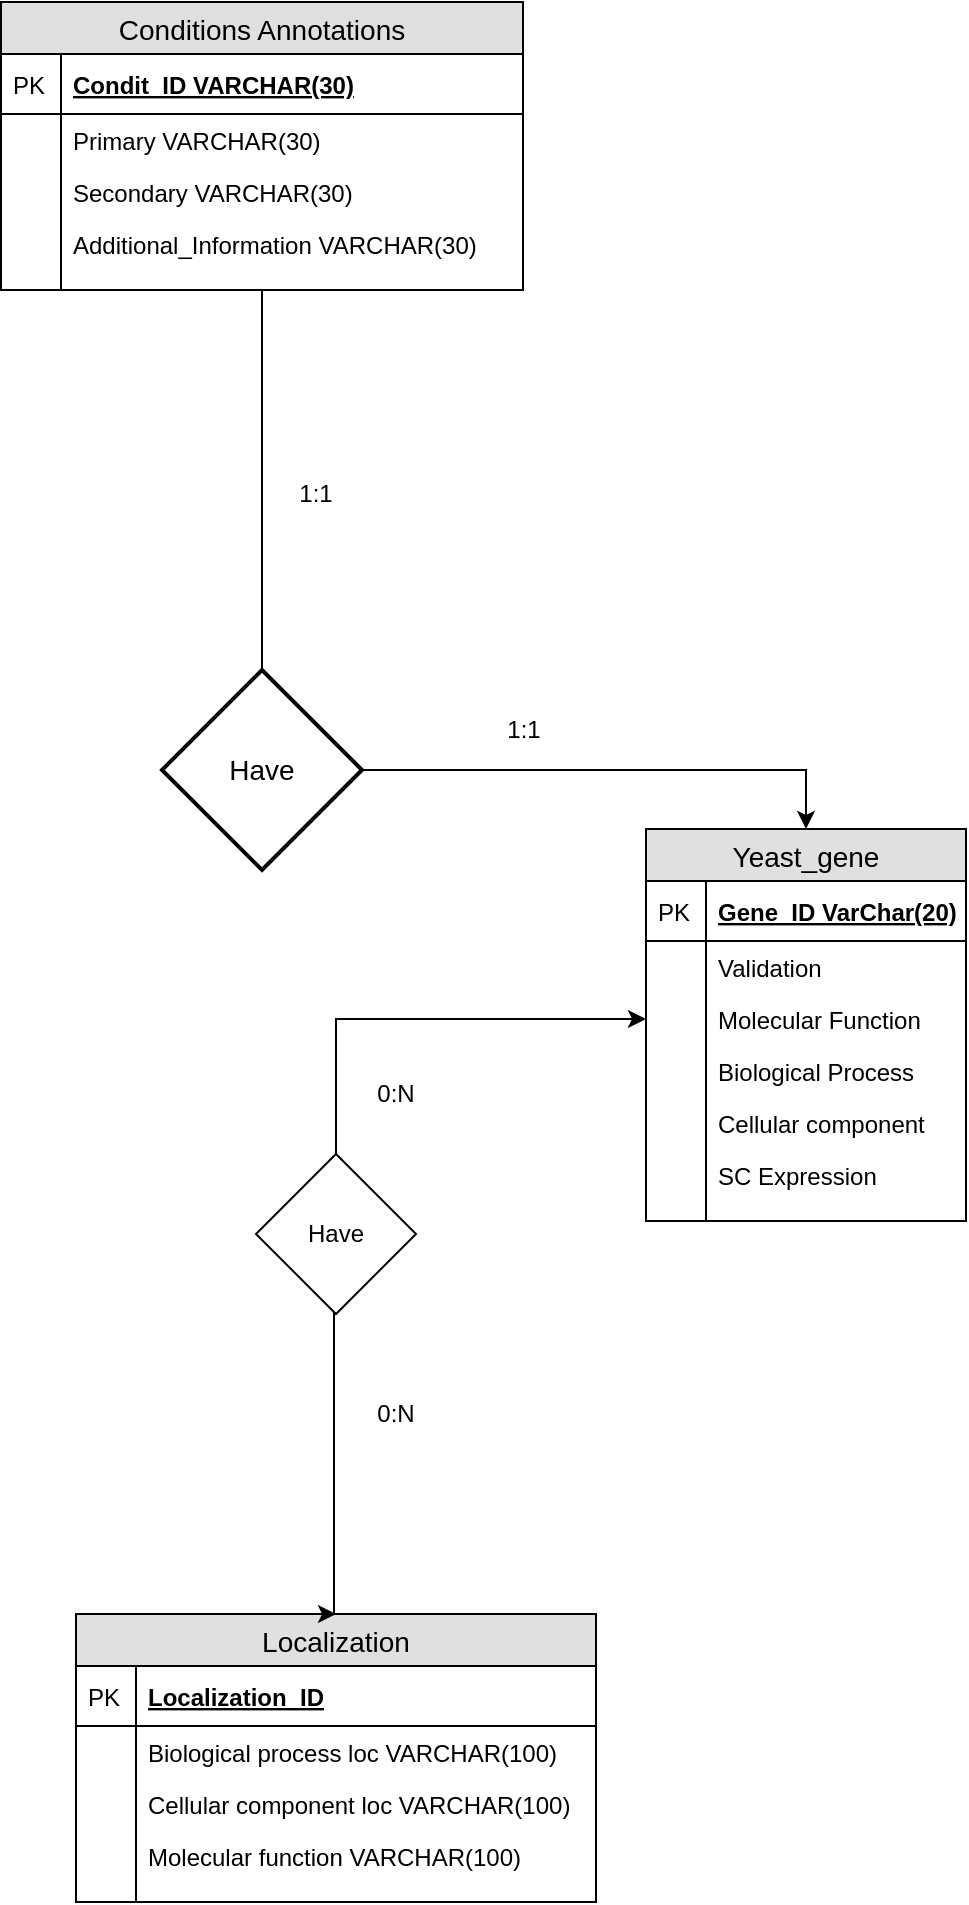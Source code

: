 <mxfile version="12.1.4" type="device" pages="1"><diagram id="scWGcqjn_IYCOLlwHUH1" name="Page-1"><mxGraphModel dx="2107" dy="862" grid="1" gridSize="10" guides="1" tooltips="1" connect="1" arrows="1" fold="1" page="1" pageScale="1" pageWidth="850" pageHeight="1100" math="0" shadow="0"><root><mxCell id="0"/><mxCell id="1" parent="0"/><mxCell id="nrZJSowyt6EIEd6mgITd-166" style="edgeStyle=orthogonalEdgeStyle;rounded=0;orthogonalLoop=1;jettySize=auto;html=1;entryX=0.5;entryY=0;entryDx=0;entryDy=0;endArrow=none;endFill=0;" parent="1" source="nrZJSowyt6EIEd6mgITd-1" target="nrZJSowyt6EIEd6mgITd-164" edge="1"><mxGeometry relative="1" as="geometry"/></mxCell><mxCell id="nrZJSowyt6EIEd6mgITd-1" value="Conditions Annotations" style="swimlane;fontStyle=0;childLayout=stackLayout;horizontal=1;startSize=26;fillColor=#e0e0e0;horizontalStack=0;resizeParent=1;resizeParentMax=0;resizeLast=0;collapsible=1;marginBottom=0;swimlaneFillColor=#ffffff;align=center;fontSize=14;" parent="1" vertex="1"><mxGeometry x="2.5" y="4" width="261" height="144" as="geometry"/></mxCell><mxCell id="nrZJSowyt6EIEd6mgITd-2" value="Condit_ID VARCHAR(30)" style="shape=partialRectangle;top=0;left=0;right=0;bottom=1;align=left;verticalAlign=middle;fillColor=none;spacingLeft=34;spacingRight=4;overflow=hidden;rotatable=0;points=[[0,0.5],[1,0.5]];portConstraint=eastwest;dropTarget=0;fontStyle=5;fontSize=12;" parent="nrZJSowyt6EIEd6mgITd-1" vertex="1"><mxGeometry y="26" width="261" height="30" as="geometry"/></mxCell><mxCell id="nrZJSowyt6EIEd6mgITd-3" value="PK" style="shape=partialRectangle;top=0;left=0;bottom=0;fillColor=none;align=left;verticalAlign=middle;spacingLeft=4;spacingRight=4;overflow=hidden;rotatable=0;points=[];portConstraint=eastwest;part=1;fontSize=12;" parent="nrZJSowyt6EIEd6mgITd-2" vertex="1" connectable="0"><mxGeometry width="30" height="30" as="geometry"/></mxCell><mxCell id="nrZJSowyt6EIEd6mgITd-4" value="Primary VARCHAR(30)" style="shape=partialRectangle;top=0;left=0;right=0;bottom=0;align=left;verticalAlign=top;fillColor=none;spacingLeft=34;spacingRight=4;overflow=hidden;rotatable=0;points=[[0,0.5],[1,0.5]];portConstraint=eastwest;dropTarget=0;fontSize=12;" parent="nrZJSowyt6EIEd6mgITd-1" vertex="1"><mxGeometry y="56" width="261" height="26" as="geometry"/></mxCell><mxCell id="nrZJSowyt6EIEd6mgITd-5" value="" style="shape=partialRectangle;top=0;left=0;bottom=0;fillColor=none;align=left;verticalAlign=top;spacingLeft=4;spacingRight=4;overflow=hidden;rotatable=0;points=[];portConstraint=eastwest;part=1;fontSize=12;" parent="nrZJSowyt6EIEd6mgITd-4" vertex="1" connectable="0"><mxGeometry width="30" height="26" as="geometry"/></mxCell><mxCell id="nrZJSowyt6EIEd6mgITd-6" value="Secondary VARCHAR(30)" style="shape=partialRectangle;top=0;left=0;right=0;bottom=0;align=left;verticalAlign=top;fillColor=none;spacingLeft=34;spacingRight=4;overflow=hidden;rotatable=0;points=[[0,0.5],[1,0.5]];portConstraint=eastwest;dropTarget=0;fontSize=12;" parent="nrZJSowyt6EIEd6mgITd-1" vertex="1"><mxGeometry y="82" width="261" height="26" as="geometry"/></mxCell><mxCell id="nrZJSowyt6EIEd6mgITd-7" value="" style="shape=partialRectangle;top=0;left=0;bottom=0;fillColor=none;align=left;verticalAlign=top;spacingLeft=4;spacingRight=4;overflow=hidden;rotatable=0;points=[];portConstraint=eastwest;part=1;fontSize=12;" parent="nrZJSowyt6EIEd6mgITd-6" vertex="1" connectable="0"><mxGeometry width="30" height="26" as="geometry"/></mxCell><mxCell id="nrZJSowyt6EIEd6mgITd-8" value="Additional_Information VARCHAR(30)" style="shape=partialRectangle;top=0;left=0;right=0;bottom=0;align=left;verticalAlign=top;fillColor=none;spacingLeft=34;spacingRight=4;overflow=hidden;rotatable=0;points=[[0,0.5],[1,0.5]];portConstraint=eastwest;dropTarget=0;fontSize=12;" parent="nrZJSowyt6EIEd6mgITd-1" vertex="1"><mxGeometry y="108" width="261" height="26" as="geometry"/></mxCell><mxCell id="nrZJSowyt6EIEd6mgITd-9" value="" style="shape=partialRectangle;top=0;left=0;bottom=0;fillColor=none;align=left;verticalAlign=top;spacingLeft=4;spacingRight=4;overflow=hidden;rotatable=0;points=[];portConstraint=eastwest;part=1;fontSize=12;" parent="nrZJSowyt6EIEd6mgITd-8" vertex="1" connectable="0"><mxGeometry width="30" height="26" as="geometry"/></mxCell><mxCell id="nrZJSowyt6EIEd6mgITd-10" value="" style="shape=partialRectangle;top=0;left=0;right=0;bottom=0;align=left;verticalAlign=top;fillColor=none;spacingLeft=34;spacingRight=4;overflow=hidden;rotatable=0;points=[[0,0.5],[1,0.5]];portConstraint=eastwest;dropTarget=0;fontSize=12;" parent="nrZJSowyt6EIEd6mgITd-1" vertex="1"><mxGeometry y="134" width="261" height="10" as="geometry"/></mxCell><mxCell id="nrZJSowyt6EIEd6mgITd-11" value="" style="shape=partialRectangle;top=0;left=0;bottom=0;fillColor=none;align=left;verticalAlign=top;spacingLeft=4;spacingRight=4;overflow=hidden;rotatable=0;points=[];portConstraint=eastwest;part=1;fontSize=12;" parent="nrZJSowyt6EIEd6mgITd-10" vertex="1" connectable="0"><mxGeometry width="30" height="10" as="geometry"/></mxCell><mxCell id="VzSarLmw5dyB4cMqNH9I-1" style="edgeStyle=orthogonalEdgeStyle;rounded=0;orthogonalLoop=1;jettySize=auto;html=1;entryX=0.5;entryY=0;entryDx=0;entryDy=0;" edge="1" parent="1" source="nrZJSowyt6EIEd6mgITd-164" target="VzSarLmw5dyB4cMqNH9I-14"><mxGeometry relative="1" as="geometry"><mxPoint x="400" y="494" as="targetPoint"/></mxGeometry></mxCell><mxCell id="nrZJSowyt6EIEd6mgITd-164" value="Have" style="shape=rhombus;strokeWidth=2;fontSize=17;perimeter=rhombusPerimeter;whiteSpace=wrap;html=1;align=center;fontSize=14;" parent="1" vertex="1"><mxGeometry x="83" y="338" width="100" height="100" as="geometry"/></mxCell><mxCell id="nrZJSowyt6EIEd6mgITd-177" value="1:1" style="text;html=1;strokeColor=none;fillColor=none;align=center;verticalAlign=middle;whiteSpace=wrap;rounded=0;" parent="1" vertex="1"><mxGeometry x="140" y="240" width="40" height="20" as="geometry"/></mxCell><mxCell id="nrZJSowyt6EIEd6mgITd-181" value="1:1" style="text;html=1;strokeColor=none;fillColor=none;align=center;verticalAlign=middle;whiteSpace=wrap;rounded=0;" parent="1" vertex="1"><mxGeometry x="243.5" y="358" width="40" height="20" as="geometry"/></mxCell><mxCell id="VzSarLmw5dyB4cMqNH9I-14" value="Yeast_gene" style="swimlane;fontStyle=0;childLayout=stackLayout;horizontal=1;startSize=26;fillColor=#e0e0e0;horizontalStack=0;resizeParent=1;resizeParentMax=0;resizeLast=0;collapsible=1;marginBottom=0;swimlaneFillColor=#ffffff;align=center;fontSize=14;" vertex="1" parent="1"><mxGeometry x="325" y="417.5" width="160" height="196" as="geometry"/></mxCell><mxCell id="VzSarLmw5dyB4cMqNH9I-15" value="Gene_ID VarChar(20)" style="shape=partialRectangle;top=0;left=0;right=0;bottom=1;align=left;verticalAlign=middle;fillColor=none;spacingLeft=34;spacingRight=4;overflow=hidden;rotatable=0;points=[[0,0.5],[1,0.5]];portConstraint=eastwest;dropTarget=0;fontStyle=5;fontSize=12;" vertex="1" parent="VzSarLmw5dyB4cMqNH9I-14"><mxGeometry y="26" width="160" height="30" as="geometry"/></mxCell><mxCell id="VzSarLmw5dyB4cMqNH9I-16" value="PK" style="shape=partialRectangle;top=0;left=0;bottom=0;fillColor=none;align=left;verticalAlign=middle;spacingLeft=4;spacingRight=4;overflow=hidden;rotatable=0;points=[];portConstraint=eastwest;part=1;fontSize=12;" vertex="1" connectable="0" parent="VzSarLmw5dyB4cMqNH9I-15"><mxGeometry width="30" height="30" as="geometry"/></mxCell><mxCell id="VzSarLmw5dyB4cMqNH9I-17" value="Validation" style="shape=partialRectangle;top=0;left=0;right=0;bottom=0;align=left;verticalAlign=top;fillColor=none;spacingLeft=34;spacingRight=4;overflow=hidden;rotatable=0;points=[[0,0.5],[1,0.5]];portConstraint=eastwest;dropTarget=0;fontSize=12;" vertex="1" parent="VzSarLmw5dyB4cMqNH9I-14"><mxGeometry y="56" width="160" height="26" as="geometry"/></mxCell><mxCell id="VzSarLmw5dyB4cMqNH9I-18" value="" style="shape=partialRectangle;top=0;left=0;bottom=0;fillColor=none;align=left;verticalAlign=top;spacingLeft=4;spacingRight=4;overflow=hidden;rotatable=0;points=[];portConstraint=eastwest;part=1;fontSize=12;" vertex="1" connectable="0" parent="VzSarLmw5dyB4cMqNH9I-17"><mxGeometry width="30" height="26" as="geometry"/></mxCell><mxCell id="VzSarLmw5dyB4cMqNH9I-29" value="Molecular Function&#10;" style="shape=partialRectangle;top=0;left=0;right=0;bottom=0;align=left;verticalAlign=top;fillColor=none;spacingLeft=34;spacingRight=4;overflow=hidden;rotatable=0;points=[[0,0.5],[1,0.5]];portConstraint=eastwest;dropTarget=0;fontSize=12;" vertex="1" parent="VzSarLmw5dyB4cMqNH9I-14"><mxGeometry y="82" width="160" height="26" as="geometry"/></mxCell><mxCell id="VzSarLmw5dyB4cMqNH9I-30" value="" style="shape=partialRectangle;top=0;left=0;bottom=0;fillColor=none;align=left;verticalAlign=top;spacingLeft=4;spacingRight=4;overflow=hidden;rotatable=0;points=[];portConstraint=eastwest;part=1;fontSize=12;" vertex="1" connectable="0" parent="VzSarLmw5dyB4cMqNH9I-29"><mxGeometry width="30" height="26" as="geometry"/></mxCell><mxCell id="VzSarLmw5dyB4cMqNH9I-61" value="Biological Process" style="shape=partialRectangle;top=0;left=0;right=0;bottom=0;align=left;verticalAlign=top;fillColor=none;spacingLeft=34;spacingRight=4;overflow=hidden;rotatable=0;points=[[0,0.5],[1,0.5]];portConstraint=eastwest;dropTarget=0;fontSize=12;" vertex="1" parent="VzSarLmw5dyB4cMqNH9I-14"><mxGeometry y="108" width="160" height="26" as="geometry"/></mxCell><mxCell id="VzSarLmw5dyB4cMqNH9I-62" value="" style="shape=partialRectangle;top=0;left=0;bottom=0;fillColor=none;align=left;verticalAlign=top;spacingLeft=4;spacingRight=4;overflow=hidden;rotatable=0;points=[];portConstraint=eastwest;part=1;fontSize=12;" vertex="1" connectable="0" parent="VzSarLmw5dyB4cMqNH9I-61"><mxGeometry width="30" height="26" as="geometry"/></mxCell><mxCell id="VzSarLmw5dyB4cMqNH9I-63" value="Cellular component" style="shape=partialRectangle;top=0;left=0;right=0;bottom=0;align=left;verticalAlign=top;fillColor=none;spacingLeft=34;spacingRight=4;overflow=hidden;rotatable=0;points=[[0,0.5],[1,0.5]];portConstraint=eastwest;dropTarget=0;fontSize=12;" vertex="1" parent="VzSarLmw5dyB4cMqNH9I-14"><mxGeometry y="134" width="160" height="26" as="geometry"/></mxCell><mxCell id="VzSarLmw5dyB4cMqNH9I-64" value="" style="shape=partialRectangle;top=0;left=0;bottom=0;fillColor=none;align=left;verticalAlign=top;spacingLeft=4;spacingRight=4;overflow=hidden;rotatable=0;points=[];portConstraint=eastwest;part=1;fontSize=12;" vertex="1" connectable="0" parent="VzSarLmw5dyB4cMqNH9I-63"><mxGeometry width="30" height="26" as="geometry"/></mxCell><mxCell id="VzSarLmw5dyB4cMqNH9I-65" value="SC Expression" style="shape=partialRectangle;top=0;left=0;right=0;bottom=0;align=left;verticalAlign=top;fillColor=none;spacingLeft=34;spacingRight=4;overflow=hidden;rotatable=0;points=[[0,0.5],[1,0.5]];portConstraint=eastwest;dropTarget=0;fontSize=12;" vertex="1" parent="VzSarLmw5dyB4cMqNH9I-14"><mxGeometry y="160" width="160" height="26" as="geometry"/></mxCell><mxCell id="VzSarLmw5dyB4cMqNH9I-66" value="" style="shape=partialRectangle;top=0;left=0;bottom=0;fillColor=none;align=left;verticalAlign=top;spacingLeft=4;spacingRight=4;overflow=hidden;rotatable=0;points=[];portConstraint=eastwest;part=1;fontSize=12;" vertex="1" connectable="0" parent="VzSarLmw5dyB4cMqNH9I-65"><mxGeometry width="30" height="26" as="geometry"/></mxCell><mxCell id="VzSarLmw5dyB4cMqNH9I-23" value="" style="shape=partialRectangle;top=0;left=0;right=0;bottom=0;align=left;verticalAlign=top;fillColor=none;spacingLeft=34;spacingRight=4;overflow=hidden;rotatable=0;points=[[0,0.5],[1,0.5]];portConstraint=eastwest;dropTarget=0;fontSize=12;" vertex="1" parent="VzSarLmw5dyB4cMqNH9I-14"><mxGeometry y="186" width="160" height="10" as="geometry"/></mxCell><mxCell id="VzSarLmw5dyB4cMqNH9I-24" value="" style="shape=partialRectangle;top=0;left=0;bottom=0;fillColor=none;align=left;verticalAlign=top;spacingLeft=4;spacingRight=4;overflow=hidden;rotatable=0;points=[];portConstraint=eastwest;part=1;fontSize=12;" vertex="1" connectable="0" parent="VzSarLmw5dyB4cMqNH9I-23"><mxGeometry width="30" height="10" as="geometry"/></mxCell><mxCell id="VzSarLmw5dyB4cMqNH9I-36" value="Localization" style="swimlane;fontStyle=0;childLayout=stackLayout;horizontal=1;startSize=26;fillColor=#e0e0e0;horizontalStack=0;resizeParent=1;resizeParentMax=0;resizeLast=0;collapsible=1;marginBottom=0;swimlaneFillColor=#ffffff;align=center;fontSize=14;" vertex="1" parent="1"><mxGeometry x="40" y="810" width="260" height="144" as="geometry"/></mxCell><mxCell id="VzSarLmw5dyB4cMqNH9I-37" value="Localization_ID" style="shape=partialRectangle;top=0;left=0;right=0;bottom=1;align=left;verticalAlign=middle;fillColor=none;spacingLeft=34;spacingRight=4;overflow=hidden;rotatable=0;points=[[0,0.5],[1,0.5]];portConstraint=eastwest;dropTarget=0;fontStyle=5;fontSize=12;" vertex="1" parent="VzSarLmw5dyB4cMqNH9I-36"><mxGeometry y="26" width="260" height="30" as="geometry"/></mxCell><mxCell id="VzSarLmw5dyB4cMqNH9I-38" value="PK" style="shape=partialRectangle;top=0;left=0;bottom=0;fillColor=none;align=left;verticalAlign=middle;spacingLeft=4;spacingRight=4;overflow=hidden;rotatable=0;points=[];portConstraint=eastwest;part=1;fontSize=12;" vertex="1" connectable="0" parent="VzSarLmw5dyB4cMqNH9I-37"><mxGeometry width="30" height="30" as="geometry"/></mxCell><mxCell id="VzSarLmw5dyB4cMqNH9I-39" value="Biological process loc VARCHAR(100)" style="shape=partialRectangle;top=0;left=0;right=0;bottom=0;align=left;verticalAlign=top;fillColor=none;spacingLeft=34;spacingRight=4;overflow=hidden;rotatable=0;points=[[0,0.5],[1,0.5]];portConstraint=eastwest;dropTarget=0;fontSize=12;" vertex="1" parent="VzSarLmw5dyB4cMqNH9I-36"><mxGeometry y="56" width="260" height="26" as="geometry"/></mxCell><mxCell id="VzSarLmw5dyB4cMqNH9I-40" value="" style="shape=partialRectangle;top=0;left=0;bottom=0;fillColor=none;align=left;verticalAlign=top;spacingLeft=4;spacingRight=4;overflow=hidden;rotatable=0;points=[];portConstraint=eastwest;part=1;fontSize=12;" vertex="1" connectable="0" parent="VzSarLmw5dyB4cMqNH9I-39"><mxGeometry width="30" height="26" as="geometry"/></mxCell><mxCell id="VzSarLmw5dyB4cMqNH9I-41" value="Cellular component loc VARCHAR(100)" style="shape=partialRectangle;top=0;left=0;right=0;bottom=0;align=left;verticalAlign=top;fillColor=none;spacingLeft=34;spacingRight=4;overflow=hidden;rotatable=0;points=[[0,0.5],[1,0.5]];portConstraint=eastwest;dropTarget=0;fontSize=12;" vertex="1" parent="VzSarLmw5dyB4cMqNH9I-36"><mxGeometry y="82" width="260" height="26" as="geometry"/></mxCell><mxCell id="VzSarLmw5dyB4cMqNH9I-42" value="" style="shape=partialRectangle;top=0;left=0;bottom=0;fillColor=none;align=left;verticalAlign=top;spacingLeft=4;spacingRight=4;overflow=hidden;rotatable=0;points=[];portConstraint=eastwest;part=1;fontSize=12;" vertex="1" connectable="0" parent="VzSarLmw5dyB4cMqNH9I-41"><mxGeometry width="30" height="26" as="geometry"/></mxCell><mxCell id="VzSarLmw5dyB4cMqNH9I-67" value="Molecular function VARCHAR(100)" style="shape=partialRectangle;top=0;left=0;right=0;bottom=0;align=left;verticalAlign=top;fillColor=none;spacingLeft=34;spacingRight=4;overflow=hidden;rotatable=0;points=[[0,0.5],[1,0.5]];portConstraint=eastwest;dropTarget=0;fontSize=12;" vertex="1" parent="VzSarLmw5dyB4cMqNH9I-36"><mxGeometry y="108" width="260" height="26" as="geometry"/></mxCell><mxCell id="VzSarLmw5dyB4cMqNH9I-68" value="" style="shape=partialRectangle;top=0;left=0;bottom=0;fillColor=none;align=left;verticalAlign=top;spacingLeft=4;spacingRight=4;overflow=hidden;rotatable=0;points=[];portConstraint=eastwest;part=1;fontSize=12;" vertex="1" connectable="0" parent="VzSarLmw5dyB4cMqNH9I-67"><mxGeometry width="30" height="26" as="geometry"/></mxCell><mxCell id="VzSarLmw5dyB4cMqNH9I-45" value="" style="shape=partialRectangle;top=0;left=0;right=0;bottom=0;align=left;verticalAlign=top;fillColor=none;spacingLeft=34;spacingRight=4;overflow=hidden;rotatable=0;points=[[0,0.5],[1,0.5]];portConstraint=eastwest;dropTarget=0;fontSize=12;" vertex="1" parent="VzSarLmw5dyB4cMqNH9I-36"><mxGeometry y="134" width="260" height="10" as="geometry"/></mxCell><mxCell id="VzSarLmw5dyB4cMqNH9I-46" value="" style="shape=partialRectangle;top=0;left=0;bottom=0;fillColor=none;align=left;verticalAlign=top;spacingLeft=4;spacingRight=4;overflow=hidden;rotatable=0;points=[];portConstraint=eastwest;part=1;fontSize=12;" vertex="1" connectable="0" parent="VzSarLmw5dyB4cMqNH9I-45"><mxGeometry width="30" height="10" as="geometry"/></mxCell><mxCell id="VzSarLmw5dyB4cMqNH9I-50" style="edgeStyle=orthogonalEdgeStyle;rounded=0;orthogonalLoop=1;jettySize=auto;html=1;entryX=0.5;entryY=0;entryDx=0;entryDy=0;" edge="1" parent="1" source="VzSarLmw5dyB4cMqNH9I-48" target="VzSarLmw5dyB4cMqNH9I-36"><mxGeometry relative="1" as="geometry"><Array as="points"><mxPoint x="169" y="730"/><mxPoint x="169" y="730"/></Array></mxGeometry></mxCell><mxCell id="VzSarLmw5dyB4cMqNH9I-55" style="edgeStyle=orthogonalEdgeStyle;rounded=0;orthogonalLoop=1;jettySize=auto;html=1;entryX=0;entryY=0.5;entryDx=0;entryDy=0;" edge="1" parent="1" source="VzSarLmw5dyB4cMqNH9I-48" target="VzSarLmw5dyB4cMqNH9I-29"><mxGeometry relative="1" as="geometry"/></mxCell><mxCell id="VzSarLmw5dyB4cMqNH9I-48" value="Have" style="rhombus;whiteSpace=wrap;html=1;" vertex="1" parent="1"><mxGeometry x="130" y="580" width="80" height="80" as="geometry"/></mxCell><mxCell id="VzSarLmw5dyB4cMqNH9I-53" value="0:N" style="text;html=1;strokeColor=none;fillColor=none;align=center;verticalAlign=middle;whiteSpace=wrap;rounded=0;" vertex="1" parent="1"><mxGeometry x="180" y="540" width="40" height="20" as="geometry"/></mxCell><mxCell id="VzSarLmw5dyB4cMqNH9I-54" value="0:N" style="text;html=1;strokeColor=none;fillColor=none;align=center;verticalAlign=middle;whiteSpace=wrap;rounded=0;" vertex="1" parent="1"><mxGeometry x="180" y="700" width="40" height="20" as="geometry"/></mxCell></root></mxGraphModel></diagram></mxfile>